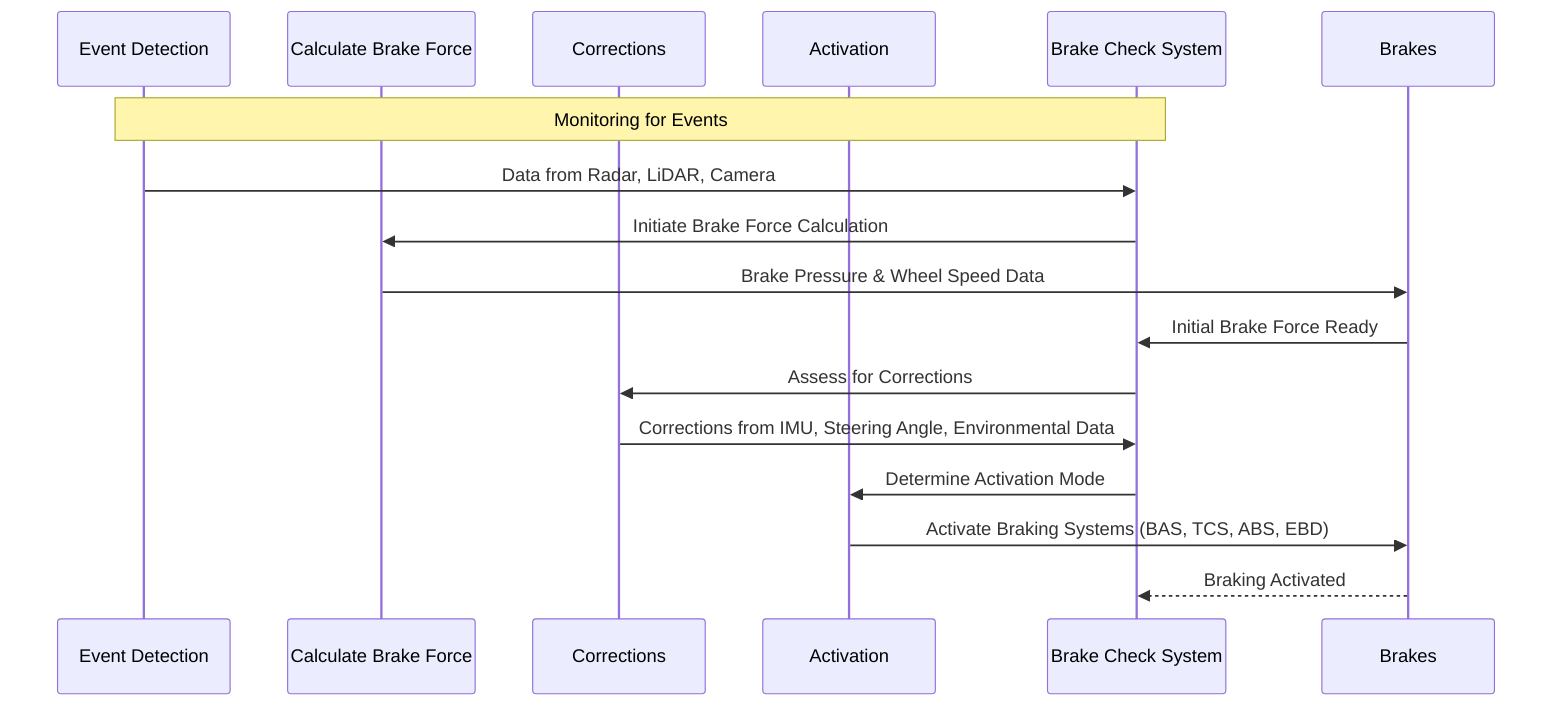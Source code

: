 sequenceDiagram
    participant ED as Event Detection
    participant CBF as Calculate Brake Force
    participant Cor as Corrections
    participant Act as Activation
    participant BCS as Brake Check System
    participant Brakes

    Note over ED,BCS: Monitoring for Events
    ED->>BCS: Data from Radar, LiDAR, Camera
    BCS->>CBF: Initiate Brake Force Calculation
    CBF->>Brakes: Brake Pressure & Wheel Speed Data
    Brakes->>BCS: Initial Brake Force Ready
    BCS->>Cor: Assess for Corrections
    Cor->>BCS: Corrections from IMU, Steering Angle, Environmental Data
    BCS->>Act: Determine Activation Mode
    Act->>Brakes: Activate Braking Systems (BAS, TCS, ABS, EBD)
    Brakes-->>BCS: Braking Activated